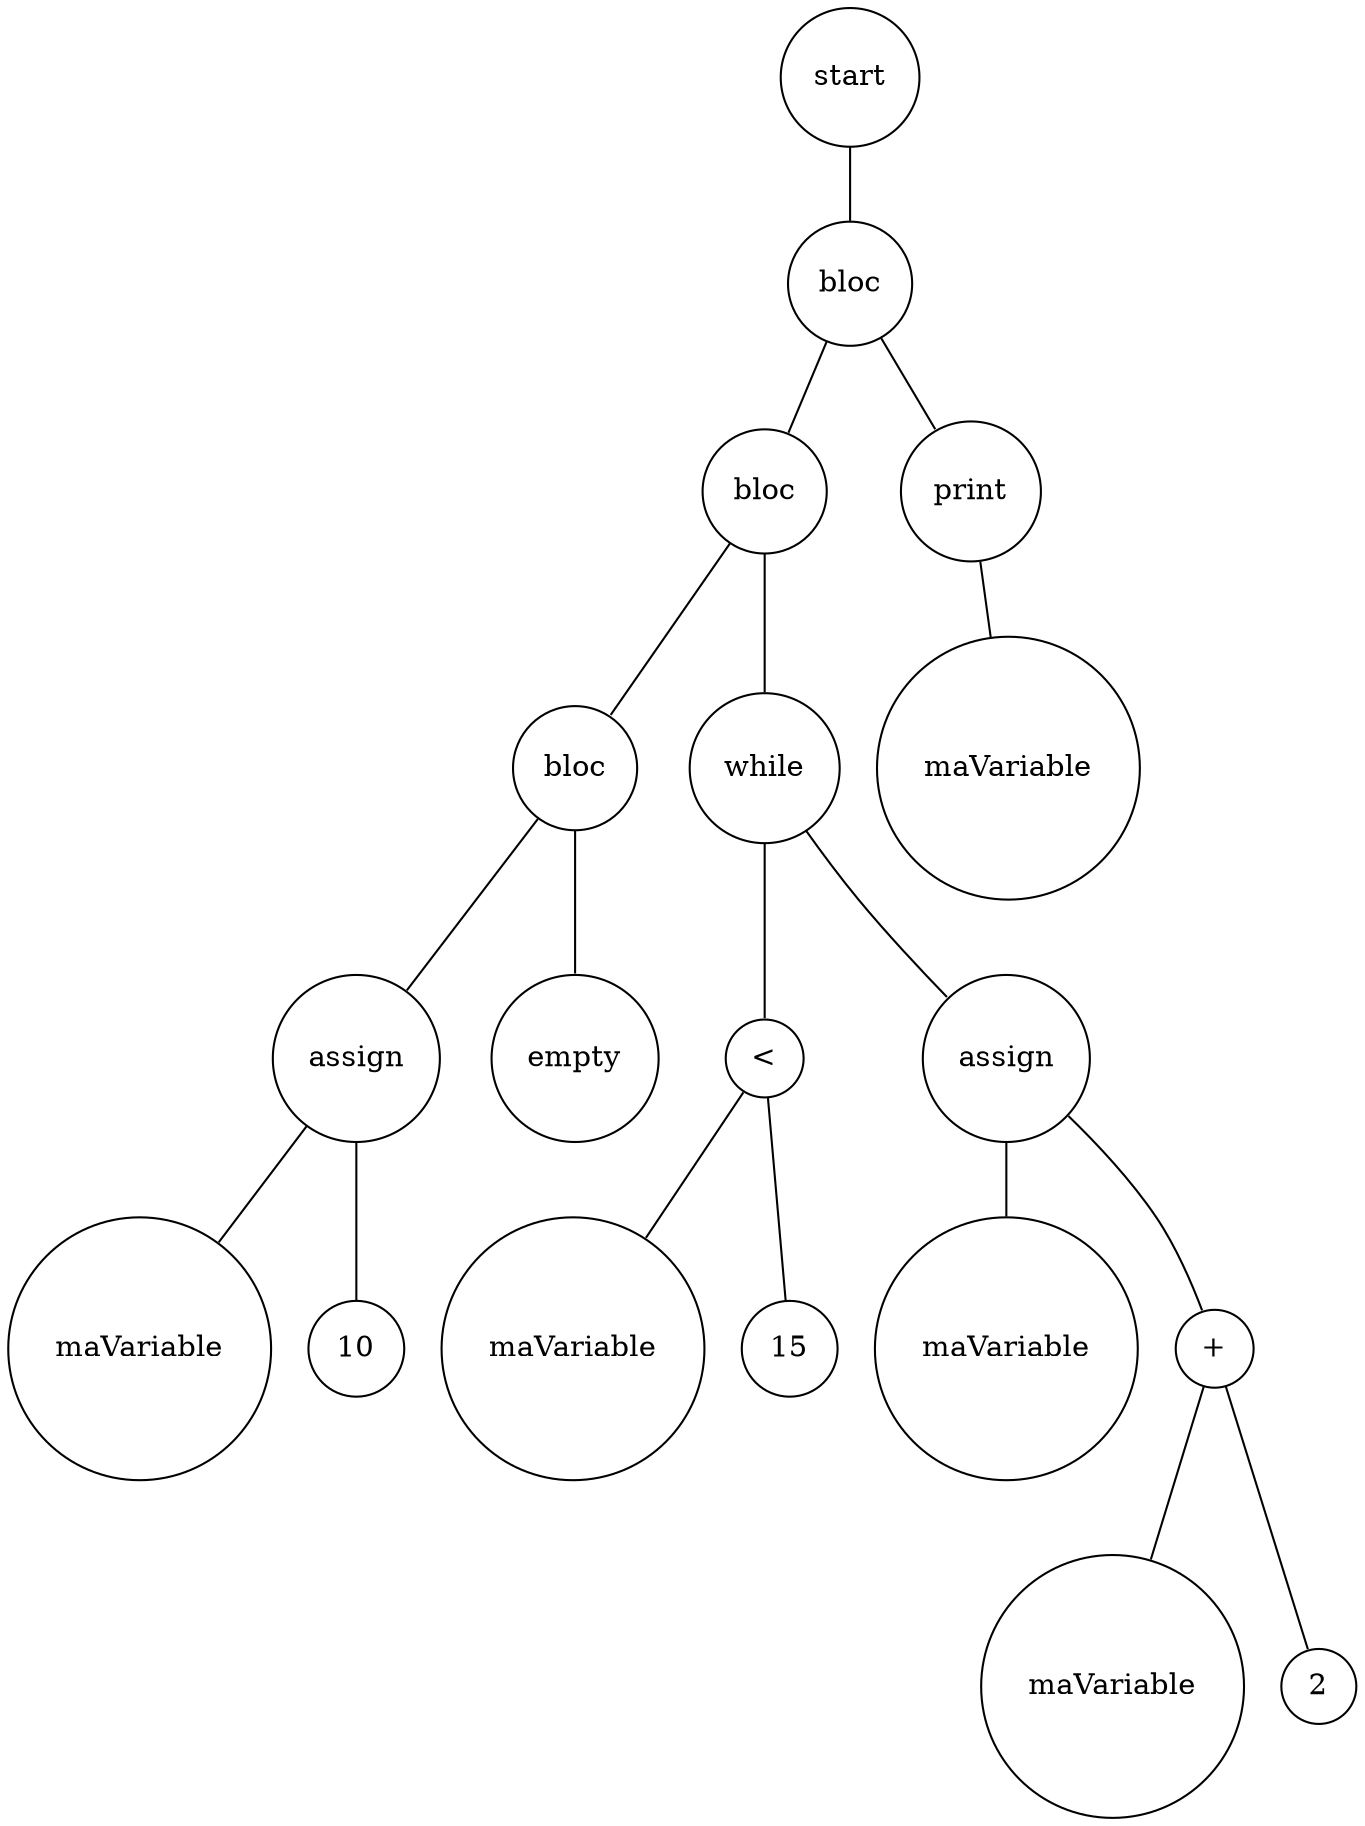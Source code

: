 digraph {
	node [shape=circle]
	"8e27c4ec-528a-4ea2-b486-fc8001b740c5" [label=start]
	"4547cc18-9a03-420d-b983-ad6afdd3b0fd" [label=bloc]
	"2b8d52e8-000f-4239-ad7b-8590d68eb1f1" [label=bloc]
	"c3486be6-809f-4fd2-906b-804a6184da06" [label=bloc]
	"81ef92b4-3584-4ac1-a97f-6d8f4ef5ce46" [label=assign]
	"b84b223d-dd7e-43e1-9cb5-9b2162c5708a" [label=maVariable]
	"81ef92b4-3584-4ac1-a97f-6d8f4ef5ce46" -> "b84b223d-dd7e-43e1-9cb5-9b2162c5708a" [arrowsize=0]
	"fb3669d0-bc28-48fd-9e2c-379301187d3b" [label=10]
	"81ef92b4-3584-4ac1-a97f-6d8f4ef5ce46" -> "fb3669d0-bc28-48fd-9e2c-379301187d3b" [arrowsize=0]
	"c3486be6-809f-4fd2-906b-804a6184da06" -> "81ef92b4-3584-4ac1-a97f-6d8f4ef5ce46" [arrowsize=0]
	"d26853f0-e8ce-446c-bf97-e327fff83d19" [label=empty]
	"c3486be6-809f-4fd2-906b-804a6184da06" -> "d26853f0-e8ce-446c-bf97-e327fff83d19" [arrowsize=0]
	"2b8d52e8-000f-4239-ad7b-8590d68eb1f1" -> "c3486be6-809f-4fd2-906b-804a6184da06" [arrowsize=0]
	"557ae06c-9351-4965-a623-6d78b4ba0dbe" [label=while]
	"b119f1d2-6ae4-425e-aec4-d31d65fd4b3d" [label="<"]
	"6f675f0a-3bd3-47c7-b3f0-835c56b107e1" [label=maVariable]
	"b119f1d2-6ae4-425e-aec4-d31d65fd4b3d" -> "6f675f0a-3bd3-47c7-b3f0-835c56b107e1" [arrowsize=0]
	"579f0bc3-2d9f-46df-a2b3-63d522c5eeaa" [label=15]
	"b119f1d2-6ae4-425e-aec4-d31d65fd4b3d" -> "579f0bc3-2d9f-46df-a2b3-63d522c5eeaa" [arrowsize=0]
	"557ae06c-9351-4965-a623-6d78b4ba0dbe" -> "b119f1d2-6ae4-425e-aec4-d31d65fd4b3d" [arrowsize=0]
	"2e5a5d8b-2a9d-4b5b-aaa4-89139bde2511" [label=assign]
	"53c003bc-338b-4fe2-9581-62741e48beb7" [label=maVariable]
	"2e5a5d8b-2a9d-4b5b-aaa4-89139bde2511" -> "53c003bc-338b-4fe2-9581-62741e48beb7" [arrowsize=0]
	"7b9a460a-1411-4e2a-9f89-21bc0e219800" [label="+"]
	"7f0c6b4a-72e4-4e53-ab5d-6c6190f5532d" [label=maVariable]
	"7b9a460a-1411-4e2a-9f89-21bc0e219800" -> "7f0c6b4a-72e4-4e53-ab5d-6c6190f5532d" [arrowsize=0]
	"42a9f796-6bd3-4586-bc95-7ec4eedd28fa" [label=2]
	"7b9a460a-1411-4e2a-9f89-21bc0e219800" -> "42a9f796-6bd3-4586-bc95-7ec4eedd28fa" [arrowsize=0]
	"2e5a5d8b-2a9d-4b5b-aaa4-89139bde2511" -> "7b9a460a-1411-4e2a-9f89-21bc0e219800" [arrowsize=0]
	"557ae06c-9351-4965-a623-6d78b4ba0dbe" -> "2e5a5d8b-2a9d-4b5b-aaa4-89139bde2511" [arrowsize=0]
	"2b8d52e8-000f-4239-ad7b-8590d68eb1f1" -> "557ae06c-9351-4965-a623-6d78b4ba0dbe" [arrowsize=0]
	"4547cc18-9a03-420d-b983-ad6afdd3b0fd" -> "2b8d52e8-000f-4239-ad7b-8590d68eb1f1" [arrowsize=0]
	"41a7f5cb-f311-4a86-8363-4daedf469c66" [label=print]
	"fb7d77bc-ab32-405b-8fb1-80ce18c0a986" [label=maVariable]
	"41a7f5cb-f311-4a86-8363-4daedf469c66" -> "fb7d77bc-ab32-405b-8fb1-80ce18c0a986" [arrowsize=0]
	"4547cc18-9a03-420d-b983-ad6afdd3b0fd" -> "41a7f5cb-f311-4a86-8363-4daedf469c66" [arrowsize=0]
	"8e27c4ec-528a-4ea2-b486-fc8001b740c5" -> "4547cc18-9a03-420d-b983-ad6afdd3b0fd" [arrowsize=0]
}
